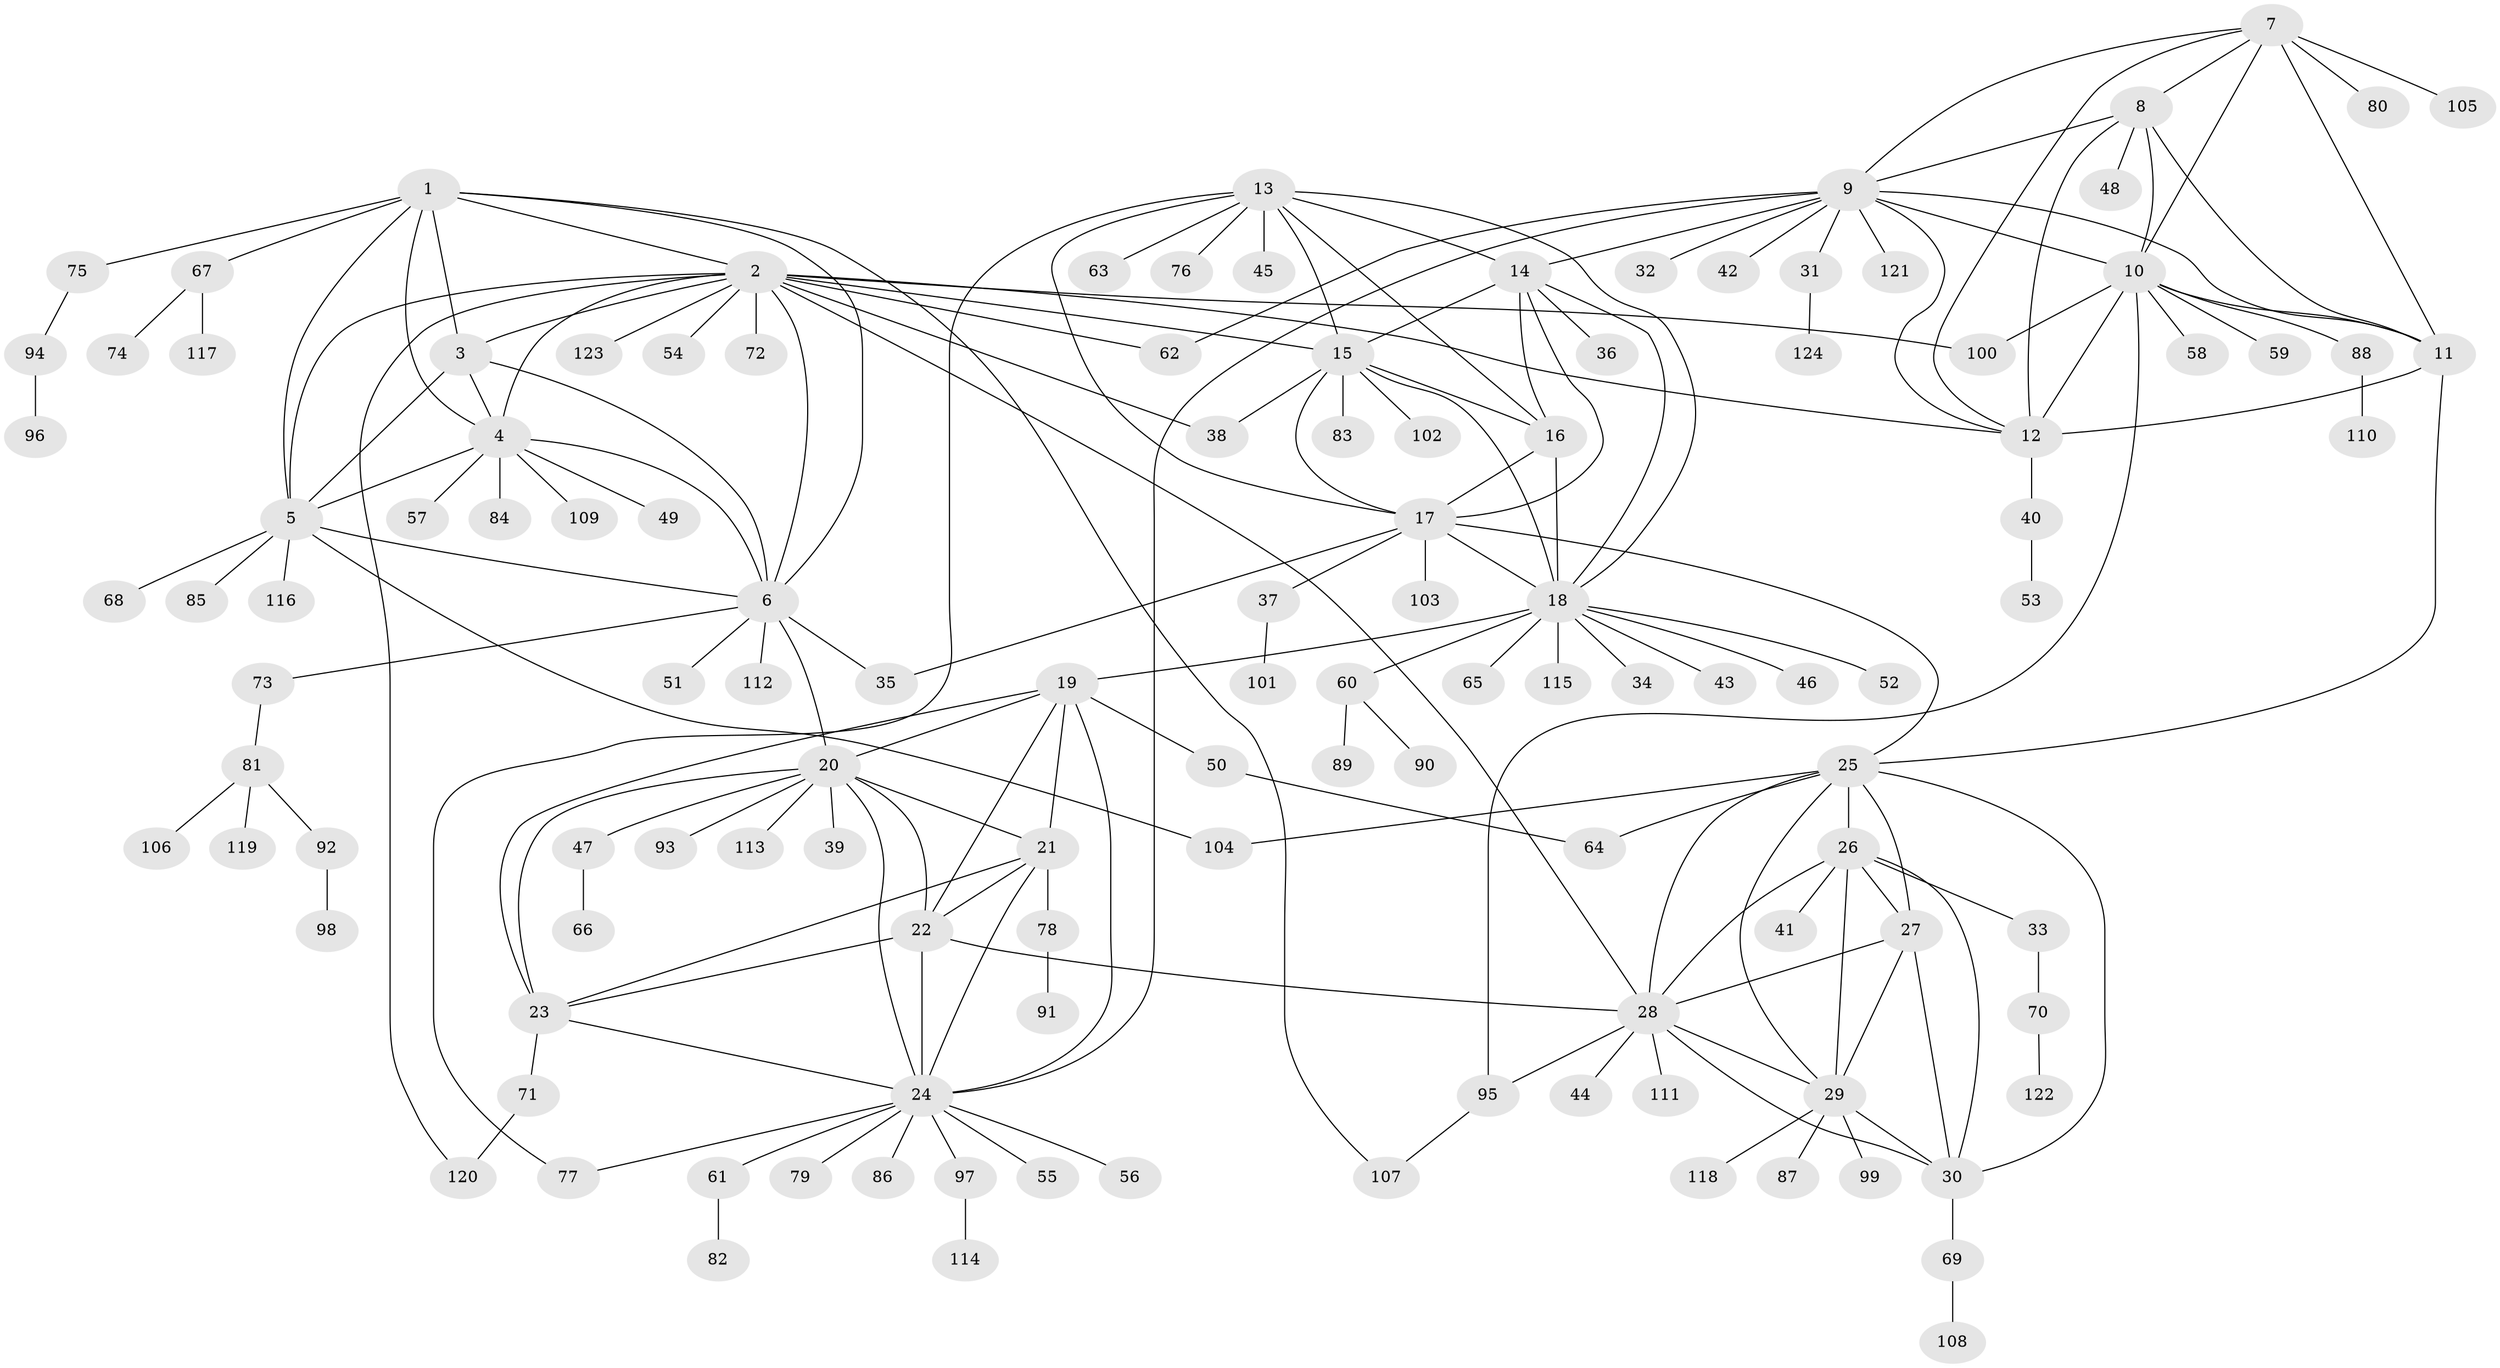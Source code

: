 // coarse degree distribution, {4: 0.02040816326530612, 3: 0.08163265306122448, 1: 0.7755102040816326, 11: 0.02040816326530612, 7: 0.02040816326530612, 6: 0.02040816326530612, 10: 0.02040816326530612, 14: 0.02040816326530612, 8: 0.02040816326530612}
// Generated by graph-tools (version 1.1) at 2025/59/03/04/25 21:59:12]
// undirected, 124 vertices, 189 edges
graph export_dot {
graph [start="1"]
  node [color=gray90,style=filled];
  1;
  2;
  3;
  4;
  5;
  6;
  7;
  8;
  9;
  10;
  11;
  12;
  13;
  14;
  15;
  16;
  17;
  18;
  19;
  20;
  21;
  22;
  23;
  24;
  25;
  26;
  27;
  28;
  29;
  30;
  31;
  32;
  33;
  34;
  35;
  36;
  37;
  38;
  39;
  40;
  41;
  42;
  43;
  44;
  45;
  46;
  47;
  48;
  49;
  50;
  51;
  52;
  53;
  54;
  55;
  56;
  57;
  58;
  59;
  60;
  61;
  62;
  63;
  64;
  65;
  66;
  67;
  68;
  69;
  70;
  71;
  72;
  73;
  74;
  75;
  76;
  77;
  78;
  79;
  80;
  81;
  82;
  83;
  84;
  85;
  86;
  87;
  88;
  89;
  90;
  91;
  92;
  93;
  94;
  95;
  96;
  97;
  98;
  99;
  100;
  101;
  102;
  103;
  104;
  105;
  106;
  107;
  108;
  109;
  110;
  111;
  112;
  113;
  114;
  115;
  116;
  117;
  118;
  119;
  120;
  121;
  122;
  123;
  124;
  1 -- 2;
  1 -- 3;
  1 -- 4;
  1 -- 5;
  1 -- 6;
  1 -- 67;
  1 -- 75;
  1 -- 107;
  2 -- 3;
  2 -- 4;
  2 -- 5;
  2 -- 6;
  2 -- 12;
  2 -- 15;
  2 -- 28;
  2 -- 38;
  2 -- 54;
  2 -- 62;
  2 -- 72;
  2 -- 100;
  2 -- 120;
  2 -- 123;
  3 -- 4;
  3 -- 5;
  3 -- 6;
  4 -- 5;
  4 -- 6;
  4 -- 49;
  4 -- 57;
  4 -- 84;
  4 -- 109;
  5 -- 6;
  5 -- 68;
  5 -- 85;
  5 -- 104;
  5 -- 116;
  6 -- 20;
  6 -- 35;
  6 -- 51;
  6 -- 73;
  6 -- 112;
  7 -- 8;
  7 -- 9;
  7 -- 10;
  7 -- 11;
  7 -- 12;
  7 -- 80;
  7 -- 105;
  8 -- 9;
  8 -- 10;
  8 -- 11;
  8 -- 12;
  8 -- 48;
  9 -- 10;
  9 -- 11;
  9 -- 12;
  9 -- 14;
  9 -- 24;
  9 -- 31;
  9 -- 32;
  9 -- 42;
  9 -- 62;
  9 -- 121;
  10 -- 11;
  10 -- 12;
  10 -- 58;
  10 -- 59;
  10 -- 88;
  10 -- 95;
  10 -- 100;
  11 -- 12;
  11 -- 25;
  12 -- 40;
  13 -- 14;
  13 -- 15;
  13 -- 16;
  13 -- 17;
  13 -- 18;
  13 -- 45;
  13 -- 63;
  13 -- 76;
  13 -- 77;
  14 -- 15;
  14 -- 16;
  14 -- 17;
  14 -- 18;
  14 -- 36;
  15 -- 16;
  15 -- 17;
  15 -- 18;
  15 -- 38;
  15 -- 83;
  15 -- 102;
  16 -- 17;
  16 -- 18;
  17 -- 18;
  17 -- 25;
  17 -- 35;
  17 -- 37;
  17 -- 103;
  18 -- 19;
  18 -- 34;
  18 -- 43;
  18 -- 46;
  18 -- 52;
  18 -- 60;
  18 -- 65;
  18 -- 115;
  19 -- 20;
  19 -- 21;
  19 -- 22;
  19 -- 23;
  19 -- 24;
  19 -- 50;
  20 -- 21;
  20 -- 22;
  20 -- 23;
  20 -- 24;
  20 -- 39;
  20 -- 47;
  20 -- 93;
  20 -- 113;
  21 -- 22;
  21 -- 23;
  21 -- 24;
  21 -- 78;
  22 -- 23;
  22 -- 24;
  22 -- 28;
  23 -- 24;
  23 -- 71;
  24 -- 55;
  24 -- 56;
  24 -- 61;
  24 -- 77;
  24 -- 79;
  24 -- 86;
  24 -- 97;
  25 -- 26;
  25 -- 27;
  25 -- 28;
  25 -- 29;
  25 -- 30;
  25 -- 64;
  25 -- 104;
  26 -- 27;
  26 -- 28;
  26 -- 29;
  26 -- 30;
  26 -- 33;
  26 -- 41;
  27 -- 28;
  27 -- 29;
  27 -- 30;
  28 -- 29;
  28 -- 30;
  28 -- 44;
  28 -- 95;
  28 -- 111;
  29 -- 30;
  29 -- 87;
  29 -- 99;
  29 -- 118;
  30 -- 69;
  31 -- 124;
  33 -- 70;
  37 -- 101;
  40 -- 53;
  47 -- 66;
  50 -- 64;
  60 -- 89;
  60 -- 90;
  61 -- 82;
  67 -- 74;
  67 -- 117;
  69 -- 108;
  70 -- 122;
  71 -- 120;
  73 -- 81;
  75 -- 94;
  78 -- 91;
  81 -- 92;
  81 -- 106;
  81 -- 119;
  88 -- 110;
  92 -- 98;
  94 -- 96;
  95 -- 107;
  97 -- 114;
}
